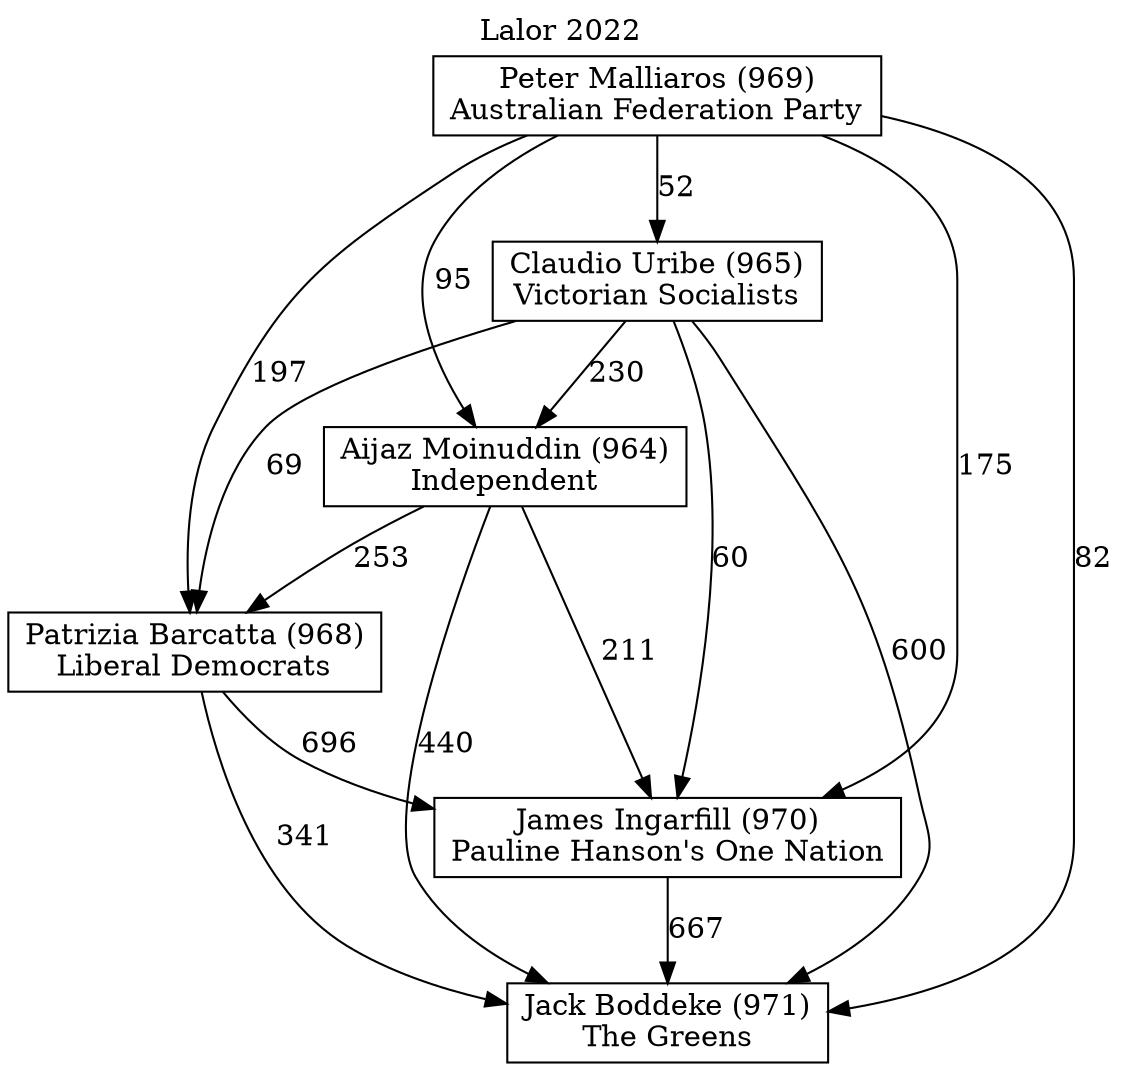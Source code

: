 // House preference flow
digraph "Jack Boddeke (971)_Lalor_2022" {
	graph [label="Lalor 2022" labelloc=t mclimit=10]
	node [shape=box]
	"Claudio Uribe (965)" [label="Claudio Uribe (965)
Victorian Socialists"]
	"Patrizia Barcatta (968)" [label="Patrizia Barcatta (968)
Liberal Democrats"]
	"Aijaz Moinuddin (964)" [label="Aijaz Moinuddin (964)
Independent"]
	"Jack Boddeke (971)" [label="Jack Boddeke (971)
The Greens"]
	"Peter Malliaros (969)" [label="Peter Malliaros (969)
Australian Federation Party"]
	"James Ingarfill (970)" [label="James Ingarfill (970)
Pauline Hanson's One Nation"]
	"Peter Malliaros (969)" -> "James Ingarfill (970)" [label=175]
	"Aijaz Moinuddin (964)" -> "Jack Boddeke (971)" [label=440]
	"James Ingarfill (970)" -> "Jack Boddeke (971)" [label=667]
	"Peter Malliaros (969)" -> "Claudio Uribe (965)" [label=52]
	"Claudio Uribe (965)" -> "Patrizia Barcatta (968)" [label=69]
	"Aijaz Moinuddin (964)" -> "James Ingarfill (970)" [label=211]
	"Peter Malliaros (969)" -> "Patrizia Barcatta (968)" [label=197]
	"Claudio Uribe (965)" -> "Aijaz Moinuddin (964)" [label=230]
	"Claudio Uribe (965)" -> "Jack Boddeke (971)" [label=600]
	"Peter Malliaros (969)" -> "Aijaz Moinuddin (964)" [label=95]
	"Aijaz Moinuddin (964)" -> "Patrizia Barcatta (968)" [label=253]
	"Patrizia Barcatta (968)" -> "James Ingarfill (970)" [label=696]
	"Claudio Uribe (965)" -> "James Ingarfill (970)" [label=60]
	"Peter Malliaros (969)" -> "Jack Boddeke (971)" [label=82]
	"Patrizia Barcatta (968)" -> "Jack Boddeke (971)" [label=341]
}
